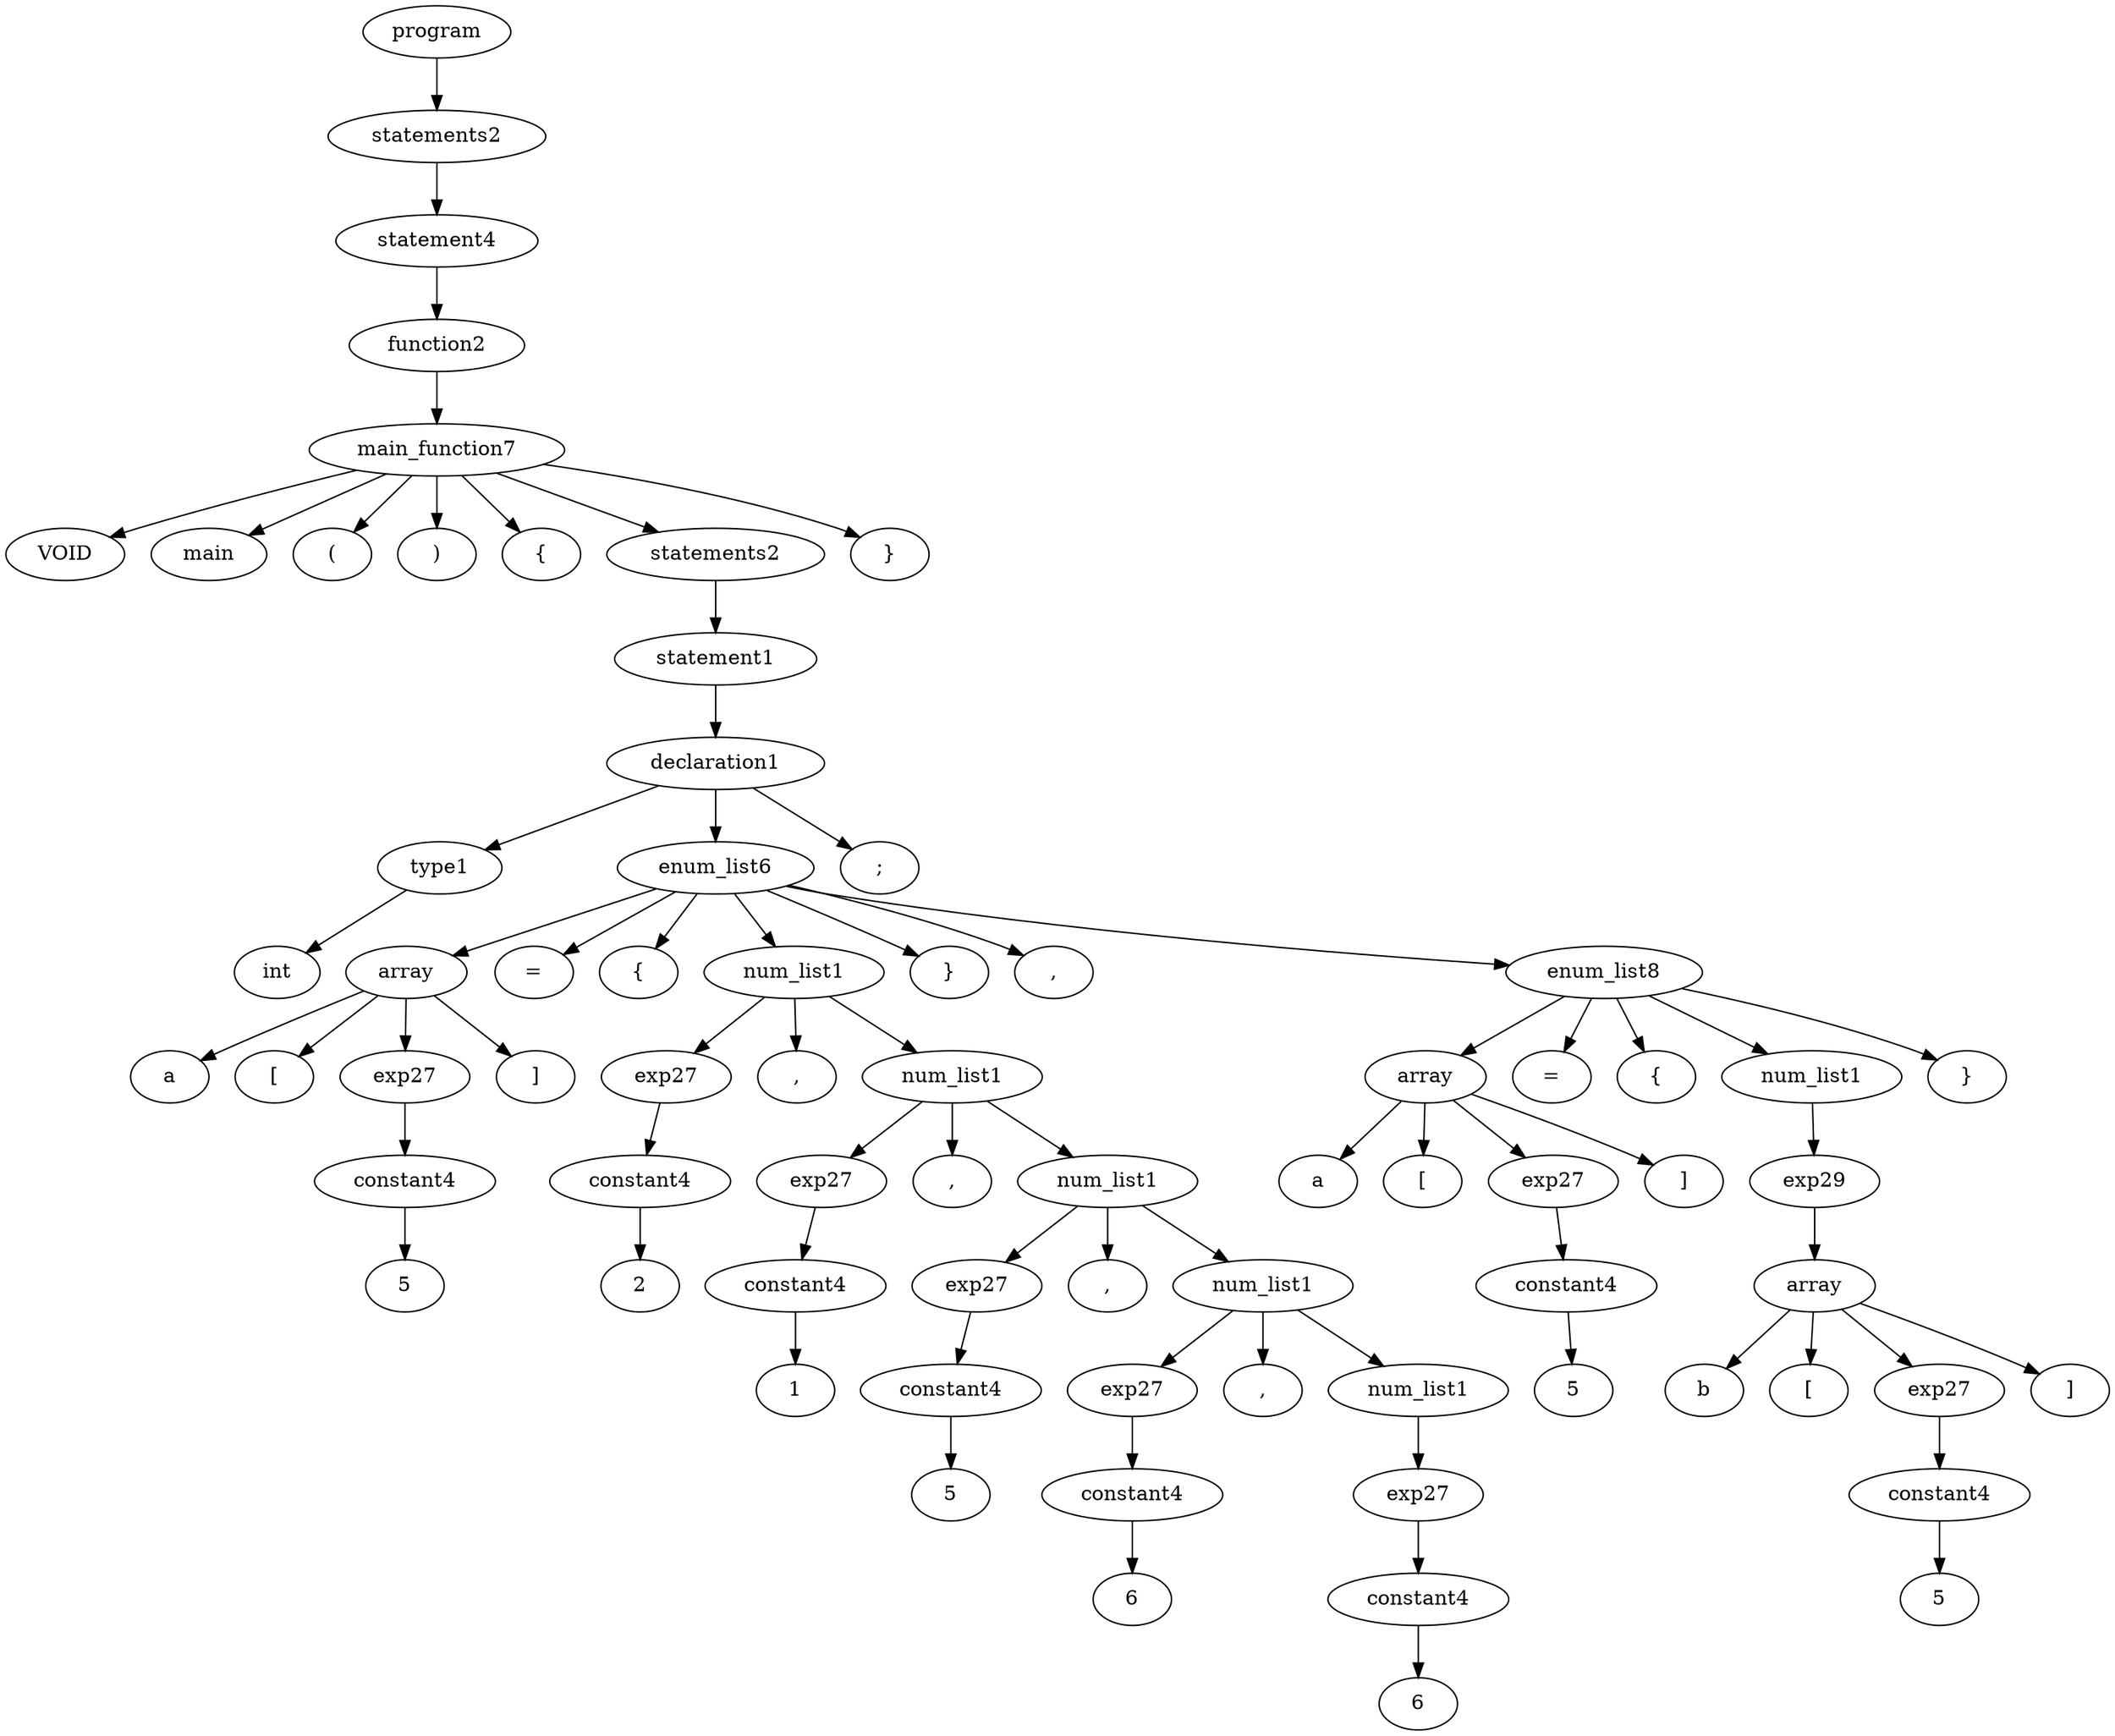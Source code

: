 strict digraph graphname {

0 [label="program"]
1 [label=" statements2 "]; 
0 -> 1 ; 
2 [label=" statement4 "]; 
1 -> 2 ; 
3 [label=" function2 "]; 
2 -> 3 ; 
4 [label=" main_function7 "]; 
3 -> 4 ; 
5 [label=" VOID "]; 
4 -> 5 ; 
6 [label=" main "]; 
4 -> 6 ; 
7 [label=" ( "]; 
4 -> 7 ; 
8 [label=" ) "]; 
4 -> 8 ; 
9 [label=" { "]; 
4 -> 9 ; 
10 [label=" statements2 "]; 
4 -> 10 ; 
11 [label=" statement1 "]; 
10 -> 11 ; 
12 [label=" declaration1 "]; 
11 -> 12 ; 
13 [label=" type1 "]; 
12 -> 13 ; 
14 [label=" int "]; 
13 -> 14 ; 
15 [label=" enum_list6 "]; 
12 -> 15 ; 
16 [label=" array "]; 
15 -> 16 ; 
17 [label=" a "]; 
16 -> 17 ; 
18 [label=" [ "]; 
16 -> 18 ; 
19 [label=" exp27 "]; 
16 -> 19 ; 
20 [label=" constant4 "]; 
19 -> 20 ; 
21 [label=" 5 "]; 
20 -> 21 ; 
22 [label=" ] "]; 
16 -> 22 ; 
23 [label=" = "]; 
15 -> 23 ; 
24 [label=" { "]; 
15 -> 24 ; 
25 [label=" num_list1 "]; 
15 -> 25 ; 
26 [label=" exp27 "]; 
25 -> 26 ; 
27 [label=" constant4 "]; 
26 -> 27 ; 
28 [label=" 2 "]; 
27 -> 28 ; 
29 [label=" , "]; 
25 -> 29 ; 
30 [label=" num_list1 "]; 
25 -> 30 ; 
31 [label=" exp27 "]; 
30 -> 31 ; 
32 [label=" constant4 "]; 
31 -> 32 ; 
33 [label=" 1 "]; 
32 -> 33 ; 
34 [label=" , "]; 
30 -> 34 ; 
35 [label=" num_list1 "]; 
30 -> 35 ; 
36 [label=" exp27 "]; 
35 -> 36 ; 
37 [label=" constant4 "]; 
36 -> 37 ; 
38 [label=" 5 "]; 
37 -> 38 ; 
39 [label=" , "]; 
35 -> 39 ; 
40 [label=" num_list1 "]; 
35 -> 40 ; 
41 [label=" exp27 "]; 
40 -> 41 ; 
42 [label=" constant4 "]; 
41 -> 42 ; 
43 [label=" 6 "]; 
42 -> 43 ; 
44 [label=" , "]; 
40 -> 44 ; 
45 [label=" num_list1 "]; 
40 -> 45 ; 
46 [label=" exp27 "]; 
45 -> 46 ; 
47 [label=" constant4 "]; 
46 -> 47 ; 
48 [label=" 6 "]; 
47 -> 48 ; 
49 [label=" } "]; 
15 -> 49 ; 
50 [label=" , "]; 
15 -> 50 ; 
51 [label=" enum_list8 "]; 
15 -> 51 ; 
52 [label=" array "]; 
51 -> 52 ; 
53 [label=" a "]; 
52 -> 53 ; 
54 [label=" [ "]; 
52 -> 54 ; 
55 [label=" exp27 "]; 
52 -> 55 ; 
56 [label=" constant4 "]; 
55 -> 56 ; 
57 [label=" 5 "]; 
56 -> 57 ; 
58 [label=" ] "]; 
52 -> 58 ; 
59 [label=" = "]; 
51 -> 59 ; 
60 [label=" { "]; 
51 -> 60 ; 
61 [label=" num_list1 "]; 
51 -> 61 ; 
62 [label=" exp29 "]; 
61 -> 62 ; 
63 [label=" array "]; 
62 -> 63 ; 
64 [label=" b "]; 
63 -> 64 ; 
65 [label=" [ "]; 
63 -> 65 ; 
66 [label=" exp27 "]; 
63 -> 66 ; 
67 [label=" constant4 "]; 
66 -> 67 ; 
68 [label=" 5 "]; 
67 -> 68 ; 
69 [label=" ] "]; 
63 -> 69 ; 
70 [label=" } "]; 
51 -> 70 ; 
71 [label=" ; "]; 
12 -> 71 ; 
72 [label=" } "]; 
4 -> 72 ; 


}